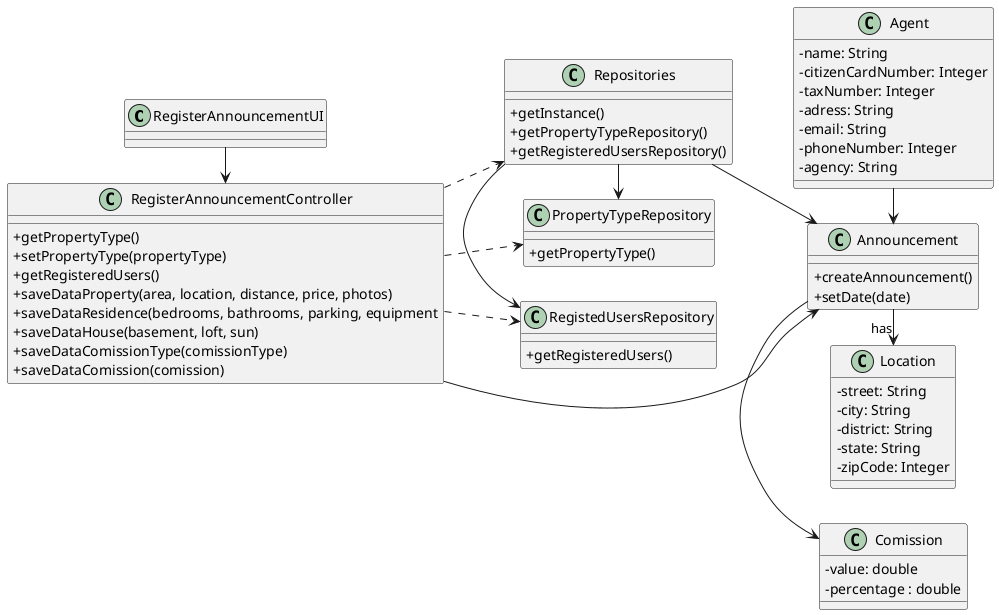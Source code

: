 @startuml
'skinparam monochrome true
skinparam packageStyle rectangle
skinparam shadowing false
skinparam linetype polyline
skinparam linetype orto

skinparam classAttributeIconSize 0

left to right direction

class RegisterAnnouncementUI

class RegisterAnnouncementController
{
    +getPropertyType()
    +setPropertyType(propertyType)
    +getRegisteredUsers()
    +saveDataProperty(area, location, distance, price, photos)
    +saveDataResidence(bedrooms, bathrooms, parking, equipment
    +saveDataHouse(basement, loft, sun)
    +saveDataComissionType(comissionType)
    +saveDataComission(comission)
}

class Repositories
{
    +getInstance()
    +getPropertyTypeRepository()
    +getRegisteredUsersRepository()
}

class PropertyTypeRepository
{
    +getPropertyType()
}

class RegistedUsersRepository
{
    +getRegisteredUsers()
}

class Announcement
{
    +createAnnouncement()
    +setDate(date)
}

class Comission
{
    -value: double
    -percentage : double
}

class Agent
{
    -name: String
    -citizenCardNumber: Integer
    -taxNumber: Integer
    -adress: String
    -email: String
    -phoneNumber: Integer
    -agency: String
}

Class Location
{
    -street: String
    -city: String
    -district: String
    -state: String
    -zipCode: Integer
}



RegisterAnnouncementUI -> RegisterAnnouncementController
RegisterAnnouncementController .> Repositories
Repositories -> Announcement
Repositories -> RegistedUsersRepository
Repositories -> PropertyTypeRepository
RegisterAnnouncementController ---> Announcement
RegisterAnnouncementController ..> RegistedUsersRepository
RegisterAnnouncementController ..> PropertyTypeRepository
Agent -> Announcement
Announcement -> Comission
Announcement -> "has" Location
@enduml